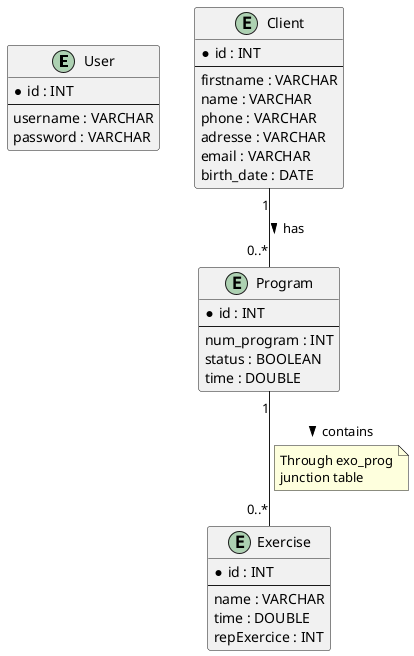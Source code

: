 @startuml

' Entities
entity "User" as user {
  * id : INT
  --
  username : VARCHAR
  password : VARCHAR
}

entity "Client" as client {
  * id : INT
  --
  firstname : VARCHAR
  name : VARCHAR
  phone : VARCHAR
  adresse : VARCHAR
  email : VARCHAR
  birth_date : DATE
}

entity "Exercise" as exercise {
  * id : INT
  --
  name : VARCHAR
  time : DOUBLE
  repExercice : INT
}

entity "Program" as program {
  * id : INT
  --
  num_program : INT
  status : BOOLEAN
  time : DOUBLE
}

' Relationships
client "1" -- "0..*" program : has >
program "1" -- "0..*" exercise : contains >
note bottom on link
  Through exo_prog
  junction table
end note

@enduml
